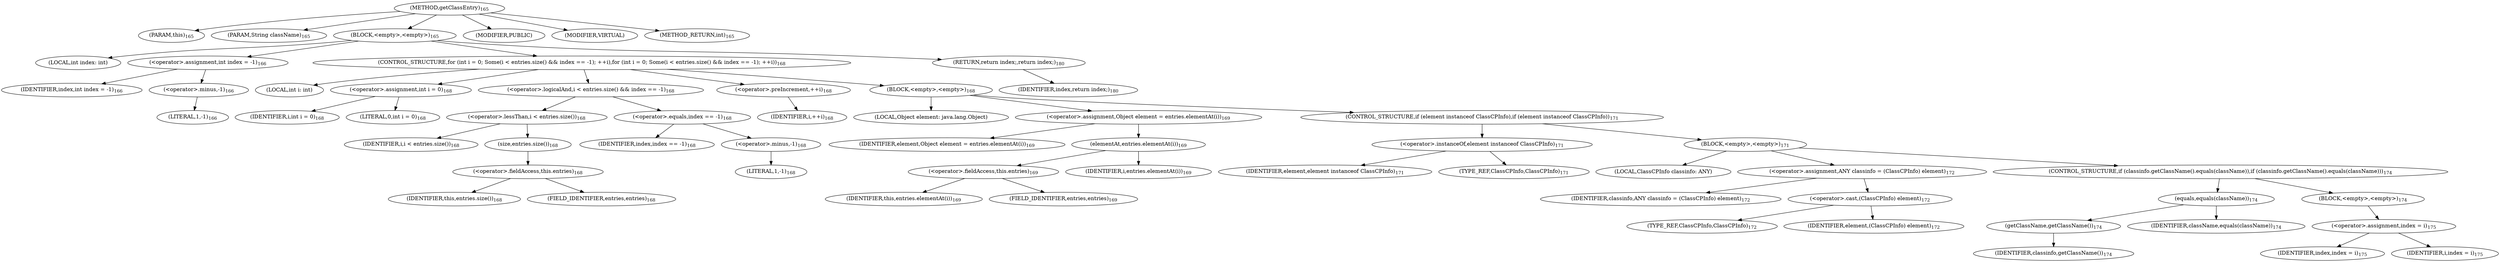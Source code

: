digraph "getClassEntry" {  
"268" [label = <(METHOD,getClassEntry)<SUB>165</SUB>> ]
"269" [label = <(PARAM,this)<SUB>165</SUB>> ]
"270" [label = <(PARAM,String className)<SUB>165</SUB>> ]
"271" [label = <(BLOCK,&lt;empty&gt;,&lt;empty&gt;)<SUB>165</SUB>> ]
"272" [label = <(LOCAL,int index: int)> ]
"273" [label = <(&lt;operator&gt;.assignment,int index = -1)<SUB>166</SUB>> ]
"274" [label = <(IDENTIFIER,index,int index = -1)<SUB>166</SUB>> ]
"275" [label = <(&lt;operator&gt;.minus,-1)<SUB>166</SUB>> ]
"276" [label = <(LITERAL,1,-1)<SUB>166</SUB>> ]
"277" [label = <(CONTROL_STRUCTURE,for (int i = 0; Some(i &lt; entries.size() &amp;&amp; index == -1); ++i),for (int i = 0; Some(i &lt; entries.size() &amp;&amp; index == -1); ++i))<SUB>168</SUB>> ]
"278" [label = <(LOCAL,int i: int)> ]
"279" [label = <(&lt;operator&gt;.assignment,int i = 0)<SUB>168</SUB>> ]
"280" [label = <(IDENTIFIER,i,int i = 0)<SUB>168</SUB>> ]
"281" [label = <(LITERAL,0,int i = 0)<SUB>168</SUB>> ]
"282" [label = <(&lt;operator&gt;.logicalAnd,i &lt; entries.size() &amp;&amp; index == -1)<SUB>168</SUB>> ]
"283" [label = <(&lt;operator&gt;.lessThan,i &lt; entries.size())<SUB>168</SUB>> ]
"284" [label = <(IDENTIFIER,i,i &lt; entries.size())<SUB>168</SUB>> ]
"285" [label = <(size,entries.size())<SUB>168</SUB>> ]
"286" [label = <(&lt;operator&gt;.fieldAccess,this.entries)<SUB>168</SUB>> ]
"287" [label = <(IDENTIFIER,this,entries.size())<SUB>168</SUB>> ]
"288" [label = <(FIELD_IDENTIFIER,entries,entries)<SUB>168</SUB>> ]
"289" [label = <(&lt;operator&gt;.equals,index == -1)<SUB>168</SUB>> ]
"290" [label = <(IDENTIFIER,index,index == -1)<SUB>168</SUB>> ]
"291" [label = <(&lt;operator&gt;.minus,-1)<SUB>168</SUB>> ]
"292" [label = <(LITERAL,1,-1)<SUB>168</SUB>> ]
"293" [label = <(&lt;operator&gt;.preIncrement,++i)<SUB>168</SUB>> ]
"294" [label = <(IDENTIFIER,i,++i)<SUB>168</SUB>> ]
"295" [label = <(BLOCK,&lt;empty&gt;,&lt;empty&gt;)<SUB>168</SUB>> ]
"296" [label = <(LOCAL,Object element: java.lang.Object)> ]
"297" [label = <(&lt;operator&gt;.assignment,Object element = entries.elementAt(i))<SUB>169</SUB>> ]
"298" [label = <(IDENTIFIER,element,Object element = entries.elementAt(i))<SUB>169</SUB>> ]
"299" [label = <(elementAt,entries.elementAt(i))<SUB>169</SUB>> ]
"300" [label = <(&lt;operator&gt;.fieldAccess,this.entries)<SUB>169</SUB>> ]
"301" [label = <(IDENTIFIER,this,entries.elementAt(i))<SUB>169</SUB>> ]
"302" [label = <(FIELD_IDENTIFIER,entries,entries)<SUB>169</SUB>> ]
"303" [label = <(IDENTIFIER,i,entries.elementAt(i))<SUB>169</SUB>> ]
"304" [label = <(CONTROL_STRUCTURE,if (element instanceof ClassCPInfo),if (element instanceof ClassCPInfo))<SUB>171</SUB>> ]
"305" [label = <(&lt;operator&gt;.instanceOf,element instanceof ClassCPInfo)<SUB>171</SUB>> ]
"306" [label = <(IDENTIFIER,element,element instanceof ClassCPInfo)<SUB>171</SUB>> ]
"307" [label = <(TYPE_REF,ClassCPInfo,ClassCPInfo)<SUB>171</SUB>> ]
"308" [label = <(BLOCK,&lt;empty&gt;,&lt;empty&gt;)<SUB>171</SUB>> ]
"309" [label = <(LOCAL,ClassCPInfo classinfo: ANY)> ]
"310" [label = <(&lt;operator&gt;.assignment,ANY classinfo = (ClassCPInfo) element)<SUB>172</SUB>> ]
"311" [label = <(IDENTIFIER,classinfo,ANY classinfo = (ClassCPInfo) element)<SUB>172</SUB>> ]
"312" [label = <(&lt;operator&gt;.cast,(ClassCPInfo) element)<SUB>172</SUB>> ]
"313" [label = <(TYPE_REF,ClassCPInfo,ClassCPInfo)<SUB>172</SUB>> ]
"314" [label = <(IDENTIFIER,element,(ClassCPInfo) element)<SUB>172</SUB>> ]
"315" [label = <(CONTROL_STRUCTURE,if (classinfo.getClassName().equals(className)),if (classinfo.getClassName().equals(className)))<SUB>174</SUB>> ]
"316" [label = <(equals,equals(className))<SUB>174</SUB>> ]
"317" [label = <(getClassName,getClassName())<SUB>174</SUB>> ]
"318" [label = <(IDENTIFIER,classinfo,getClassName())<SUB>174</SUB>> ]
"319" [label = <(IDENTIFIER,className,equals(className))<SUB>174</SUB>> ]
"320" [label = <(BLOCK,&lt;empty&gt;,&lt;empty&gt;)<SUB>174</SUB>> ]
"321" [label = <(&lt;operator&gt;.assignment,index = i)<SUB>175</SUB>> ]
"322" [label = <(IDENTIFIER,index,index = i)<SUB>175</SUB>> ]
"323" [label = <(IDENTIFIER,i,index = i)<SUB>175</SUB>> ]
"324" [label = <(RETURN,return index;,return index;)<SUB>180</SUB>> ]
"325" [label = <(IDENTIFIER,index,return index;)<SUB>180</SUB>> ]
"326" [label = <(MODIFIER,PUBLIC)> ]
"327" [label = <(MODIFIER,VIRTUAL)> ]
"328" [label = <(METHOD_RETURN,int)<SUB>165</SUB>> ]
  "268" -> "269" 
  "268" -> "270" 
  "268" -> "271" 
  "268" -> "326" 
  "268" -> "327" 
  "268" -> "328" 
  "271" -> "272" 
  "271" -> "273" 
  "271" -> "277" 
  "271" -> "324" 
  "273" -> "274" 
  "273" -> "275" 
  "275" -> "276" 
  "277" -> "278" 
  "277" -> "279" 
  "277" -> "282" 
  "277" -> "293" 
  "277" -> "295" 
  "279" -> "280" 
  "279" -> "281" 
  "282" -> "283" 
  "282" -> "289" 
  "283" -> "284" 
  "283" -> "285" 
  "285" -> "286" 
  "286" -> "287" 
  "286" -> "288" 
  "289" -> "290" 
  "289" -> "291" 
  "291" -> "292" 
  "293" -> "294" 
  "295" -> "296" 
  "295" -> "297" 
  "295" -> "304" 
  "297" -> "298" 
  "297" -> "299" 
  "299" -> "300" 
  "299" -> "303" 
  "300" -> "301" 
  "300" -> "302" 
  "304" -> "305" 
  "304" -> "308" 
  "305" -> "306" 
  "305" -> "307" 
  "308" -> "309" 
  "308" -> "310" 
  "308" -> "315" 
  "310" -> "311" 
  "310" -> "312" 
  "312" -> "313" 
  "312" -> "314" 
  "315" -> "316" 
  "315" -> "320" 
  "316" -> "317" 
  "316" -> "319" 
  "317" -> "318" 
  "320" -> "321" 
  "321" -> "322" 
  "321" -> "323" 
  "324" -> "325" 
}
